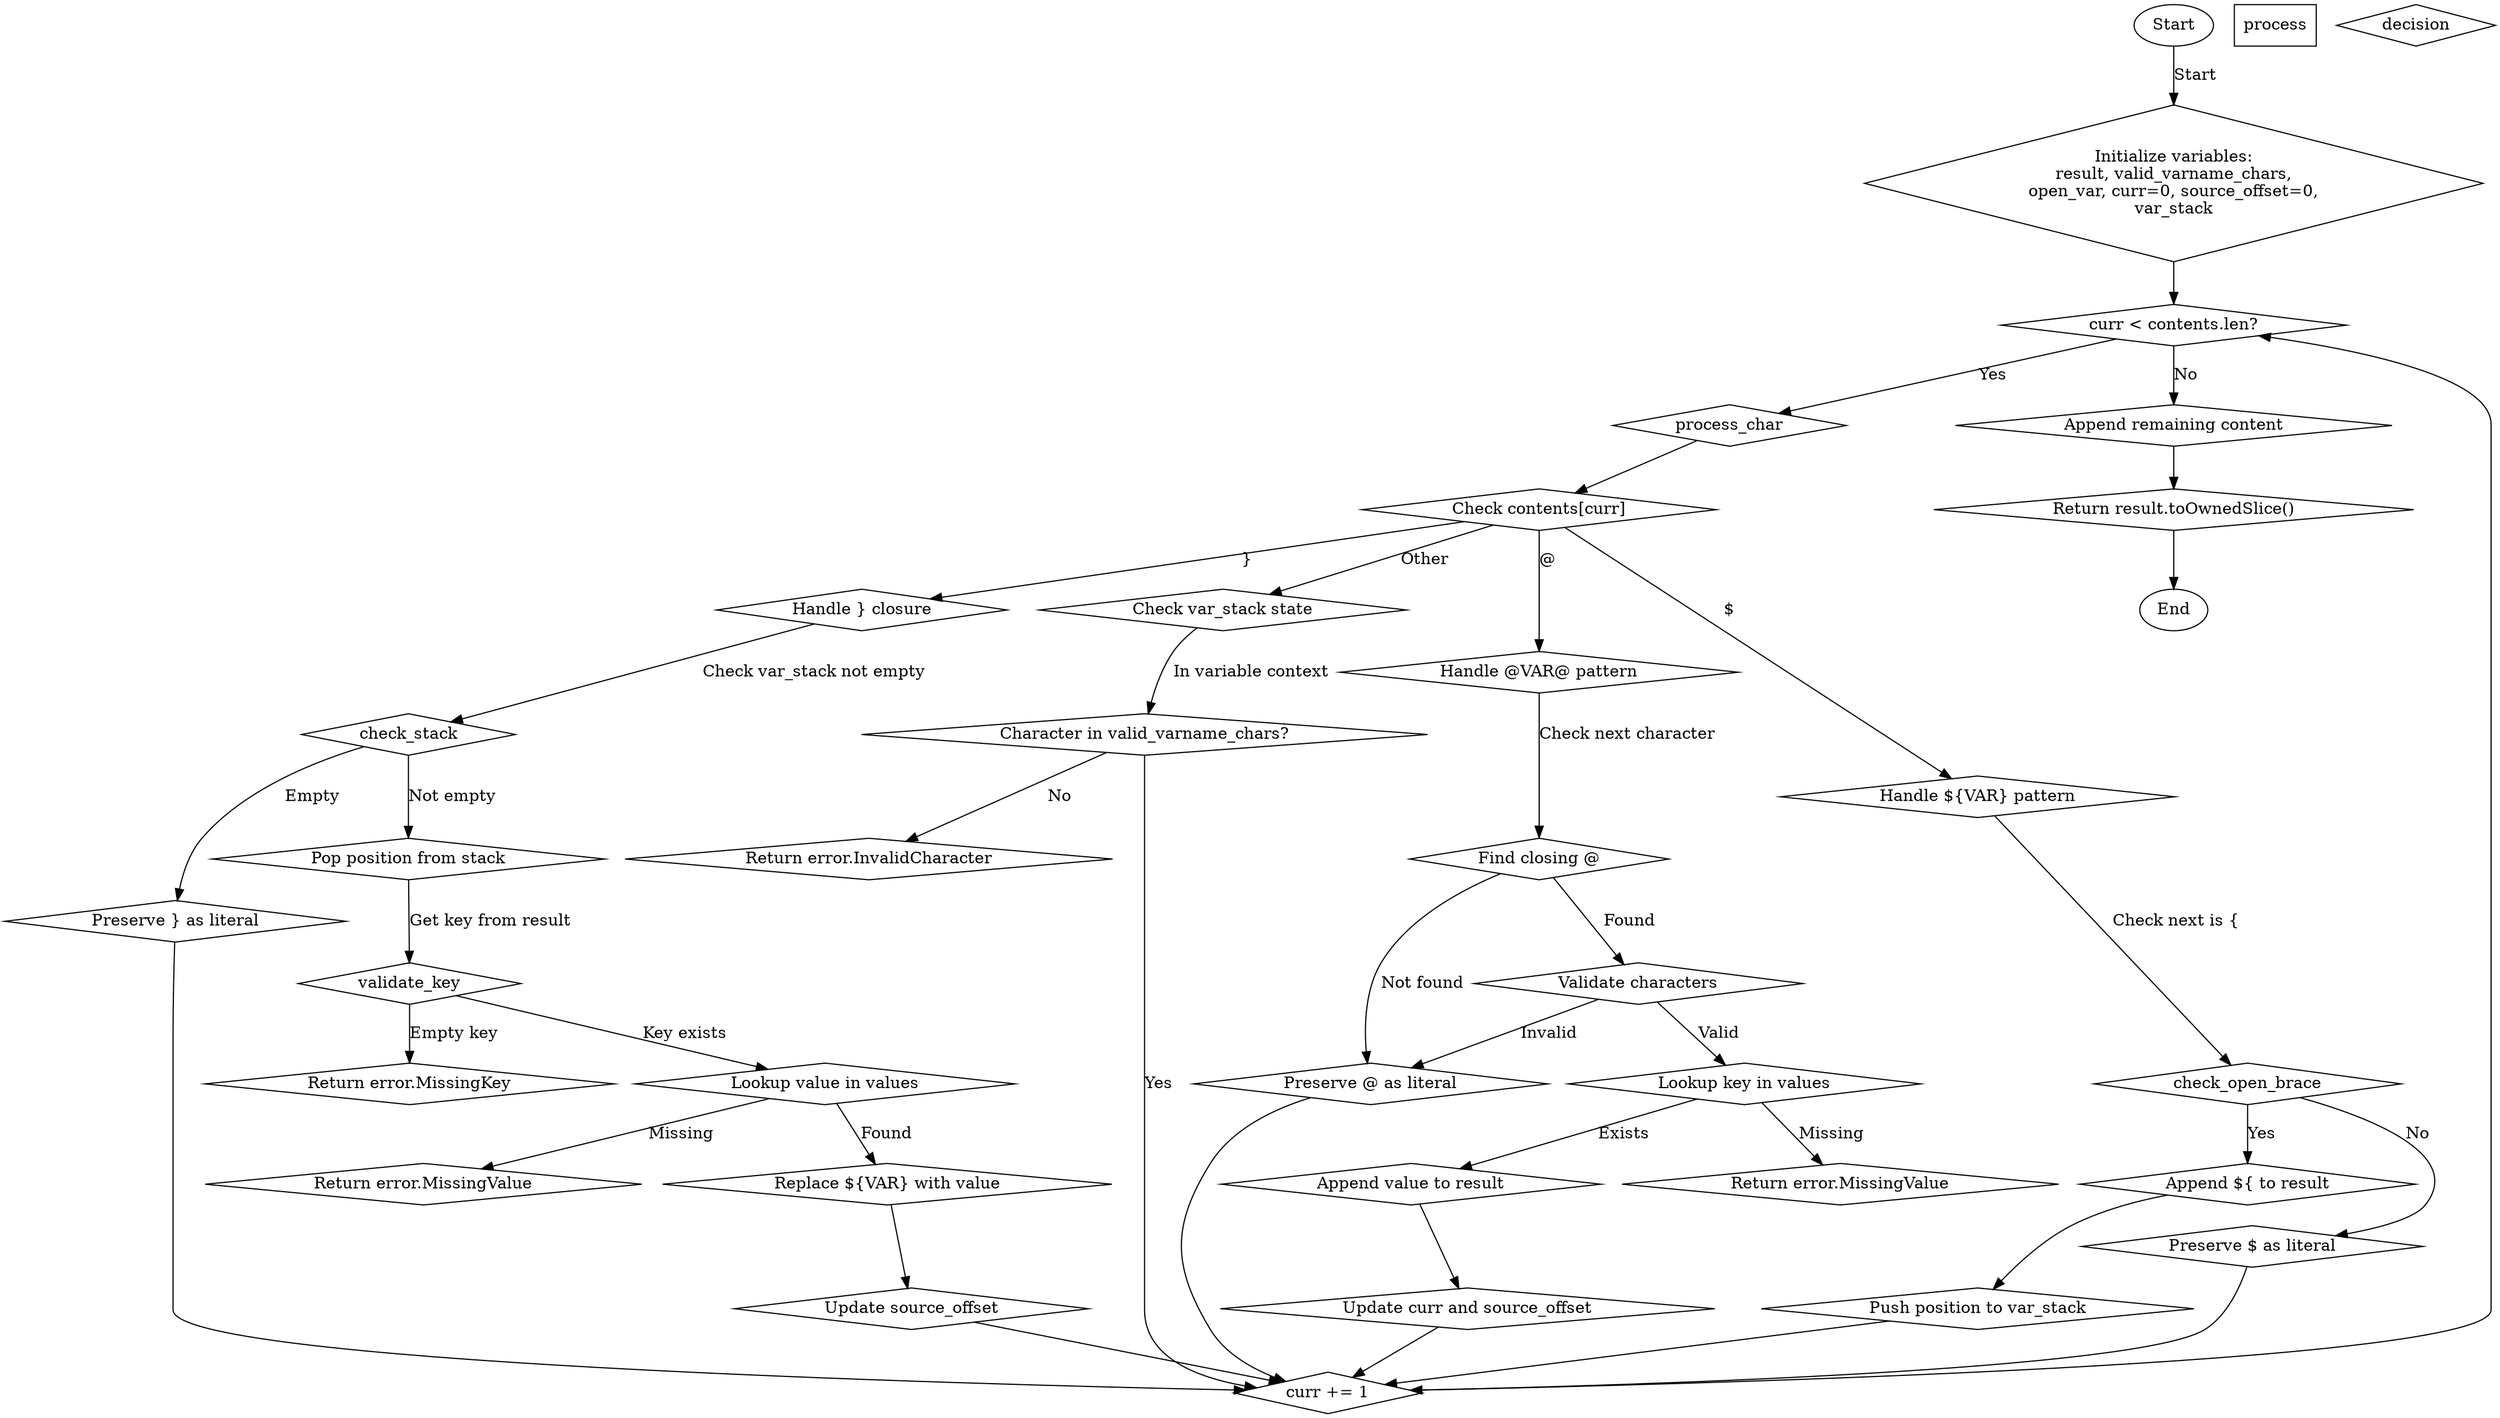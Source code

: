 
digraph flowchart {
    node [shape=ellipse] start end;
    node [shape=rectangle] process;
    node [shape=diamond] decision;

    start -> init_vars [label="Start"];
    init_vars [label="Initialize variables:\nresult, valid_varname_chars,\nopen_var, curr=0, source_offset=0,\nvar_stack"];
    init_vars -> loop_cond;

    loop_cond [label="curr < contents.len?"];
    loop_cond -> process_char [label="Yes"];
    loop_cond -> post_loop [label="No"];

    process_char -> check_char_type;

    check_char_type [label="Check contents[curr]"];
    check_char_type -> case_at [label="@"];
    check_char_type -> case_dollar [label="$"];
    check_char_type -> case_brace [label="}"];
    check_char_type -> default_case [label="Other"];

    case_at [label="Handle @VAR@ pattern"];
    case_at -> find_close_at [label="Check next character"];
    find_close_at [label="Find closing @"];
    find_close_at -> valid_varname [label="Found"];
    find_close_at -> preserve_literal [label="Not found"];

    valid_varname [label="Validate characters"];
    valid_varname -> get_value [label="Valid"];
    valid_varname -> preserve_literal [label="Invalid"];

    get_value [label="Lookup key in values"];
    get_value -> append_value [label="Exists"];
    get_value -> error_missing [label="Missing"];

    append_value [label="Append value to result"];
    append_value -> update_offsets;

    preserve_literal [label="Preserve @ as literal"];
    preserve_literal -> continue_loop;

    case_dollar [label="Handle ${VAR} pattern"];
    case_dollar -> check_open_brace [label="Check next is {"];
    check_open_brace -> append_open_var [label="Yes"];
    check_open_brace -> preserve_literal_dollar [label="No"];

    append_open_var [label="Append ${ to result"];
    append_open_var -> push_stack;

    push_stack [label="Push position to var_stack"];
    push_stack -> continue_loop;

    preserve_literal_dollar [label="Preserve $ as literal"];
    preserve_literal_dollar -> continue_loop;

    case_brace [label="Handle } closure"];
    case_brace -> check_stack [label="Check var_stack not empty"];
    check_stack -> pop_stack [label="Not empty"];
    check_stack -> preserve_brace [label="Empty"];

    pop_stack [label="Pop position from stack"];
    pop_stack -> validate_key [label="Get key from result"];
    validate_key -> lookup_value [label="Key exists"];
    validate_key -> error_missing_key [label="Empty key"];

    lookup_value [label="Lookup value in values"];
    lookup_value -> replace_value [label="Found"];
    lookup_value -> error_missing_value [label="Missing"];

    replace_value [label="Replace ${VAR} with value"];
    replace_value -> update_source_offset;

    preserve_brace [label="Preserve } as literal"];
    preserve_brace -> continue_loop;

    default_case [label="Check var_stack state"];
    default_case -> check_valid_char [label="In variable context"];
    check_valid_char [label="Character in valid_varname_chars?"];
    check_valid_char -> error_invalid_char [label="No"];
    check_valid_char -> continue_loop [label="Yes"];

    error_missing [label="Return error.MissingValue"];
    error_missing_key [label="Return error.MissingKey"];
    error_missing_value [label="Return error.MissingValue"];
    error_invalid_char [label="Return error.InvalidCharacter"];

    update_offsets [label="Update curr and source_offset"];
    update_offsets -> continue_loop;

    update_source_offset [label="Update source_offset"];
    update_source_offset -> continue_loop;

    continue_loop [label="curr += 1"];
    continue_loop -> loop_cond;

    post_loop [label="Append remaining content"];
    post_loop -> return_result;

    return_result [label="Return result.toOwnedSlice()"];
    return_result -> end;

    start [shape=ellipse, label="Start"];
    end [shape=ellipse, label="End"];
}
